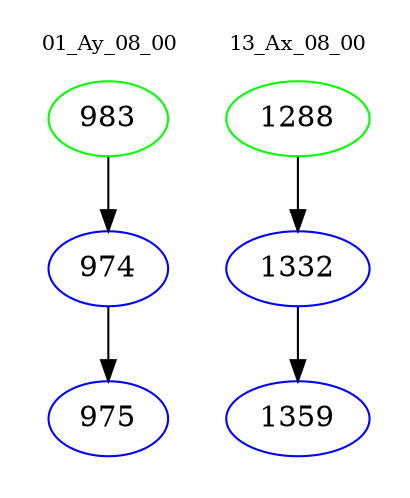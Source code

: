 digraph{
subgraph cluster_0 {
color = white
label = "01_Ay_08_00";
fontsize=10;
T0_983 [label="983", color="green"]
T0_983 -> T0_974 [color="black"]
T0_974 [label="974", color="blue"]
T0_974 -> T0_975 [color="black"]
T0_975 [label="975", color="blue"]
}
subgraph cluster_1 {
color = white
label = "13_Ax_08_00";
fontsize=10;
T1_1288 [label="1288", color="green"]
T1_1288 -> T1_1332 [color="black"]
T1_1332 [label="1332", color="blue"]
T1_1332 -> T1_1359 [color="black"]
T1_1359 [label="1359", color="blue"]
}
}
